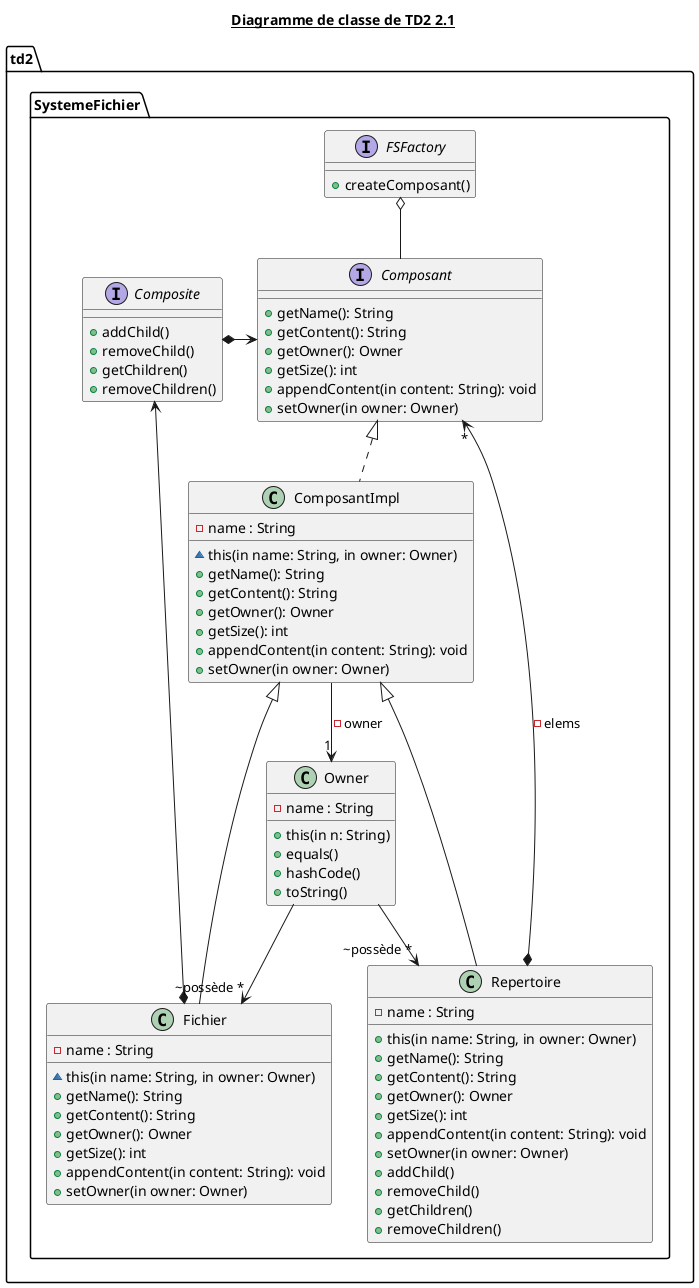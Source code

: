@startuml TD2_SystemeFichier

title __Diagramme de classe de TD2 2.1__
package td2 {
    package SystemeFichier{
            interface Composant {
                + getName(): String
                + getContent(): String
                + getOwner(): Owner
                + getSize(): int
                + appendContent(in content: String): void
                + setOwner(in owner: Owner)
            }

            interface Composite {
                + addChild()
                + removeChild()
                + getChildren()
                + removeChildren()
            }

            interface FSFactory {
                + createComposant()
            }

            class ComposantImpl implements Composant{
                - name : String

                ~ this(in name: String, in owner: Owner)
                + getName(): String
                + getContent(): String
                + getOwner(): Owner
                + getSize(): int
                + appendContent(in content: String): void
                + setOwner(in owner: Owner)
            }

            class Fichier extends ComposantImpl{
                - name : String
                ~ this(in name: String, in owner: Owner)
                + getName(): String
                + getContent(): String
                + getOwner(): Owner
                + getSize(): int
                + appendContent(in content: String): void
                + setOwner(in owner: Owner)
            }

            class Repertoire extends ComposantImpl{
                - name : String
                + this(in name: String, in owner: Owner)
                + getName(): String
                + getContent(): String
                + getOwner(): Owner
                + getSize(): int
                + appendContent(in content: String): void
                + setOwner(in owner: Owner)
                + addChild()
                + removeChild()
                + getChildren()
                + removeChildren()
            }

            class Owner {
                - name : String

                + this(in n: String)
                + equals()
                + hashCode()
                + toString()
            }

    }
}

   Composite *-> Composant
   ComposantImpl --> "1" Owner  : -owner
   Repertoire *--> "*" Composant : - elems
   FSFactory o-- Composant
   Fichier *-->  Composite
   Owner  --> "~possède *" Fichier
   Owner  --> "~possède *" Repertoire

@enduml
